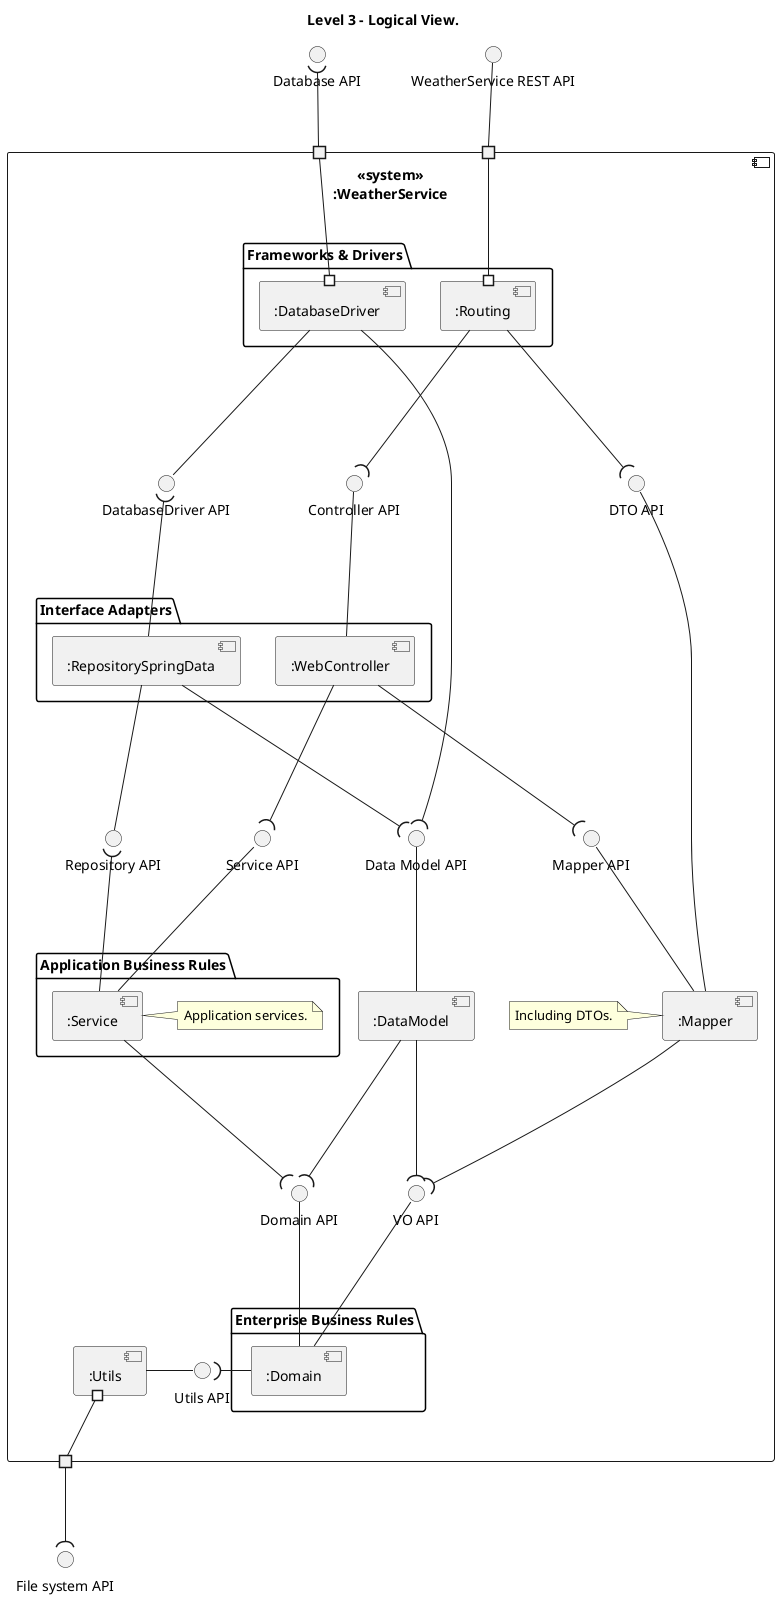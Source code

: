 @startuml
'https://plantuml.com/component-diagram

title Level 3 - Logical View.

'left to right direction

component "<<system>>\n:WeatherService" as WeatherService {

    package "Frameworks & Drivers" {
        component ":Routing" as Routing
        component ":DatabaseDriver" as DatabaseDriver
    }

    interface "Controller API" as ControllerAPI
    interface "DatabaseDriver API" as DatabaseDriverAPI

    package "Interface Adapters" {
        component ":WebController" as WebController
        component ":RepositorySpringData" as RepositorySpringData
    }

    interface "Mapper API" as MapperAPI
    component ":Mapper" as Mapper
    note left
    Including DTOs.
    end note
    interface "DTO API" as DTOAPI

    component ":DataModel" as DataModel
    interface "Data Model API" as DataModelAPI

    package "Application Business Rules" {
        component ":Service" as Service
        note right
        Application services.
        end note
    }

    package "Enterprise Business Rules" {
        component ":Domain" as Domain

    }

    component ":Utils" as Utils
    interface "Utils API" as UtilsAPI

    interface "Service API" as ServiceAPI
    interface "Domain API" as DomainAPI
    interface "VO API" as VOAPI
    interface "Repository API" as RepositoryAPI

    portin " " as WeatherServiceRESTAPIPort
    portout " " as FilesystemAPIPort
    portin " " as DatabaseAPIPort
}

interface "WeatherService REST API" as WeatherServiceRESTAPI
interface "File system API" as FilesystemAPI
interface "Database API" as DatabaseAPI

WeatherServiceRESTAPIPort -up- WeatherServiceRESTAPI
Routing #--up- WeatherServiceRESTAPIPort
FilesystemAPIPort -down-( FilesystemAPI
Utils #-down- FilesystemAPIPort
DatabaseAPIPort -up-( DatabaseAPI
DatabaseDriver #--up- DatabaseAPIPort

DatabaseDriver --down- DatabaseDriverAPI
DatabaseDriver --down-( DataModelAPI
RepositorySpringData --up-( DatabaseDriverAPI

WebController --up- ControllerAPI
Routing --down-( ControllerAPI
Routing --down-( DTOAPI
WebController --down-( ServiceAPI
WebController --down-( MapperAPI

Mapper --up- MapperAPI
Mapper --up- DTOAPI
Mapper --down-( VOAPI

Service --up- ServiceAPI
Service --up-( RepositoryAPI
Service --down-( DomainAPI

RepositorySpringData --down- RepositoryAPI
RepositorySpringData --down-( DataModelAPI

Domain --up- DomainAPI
Domain --up- VOAPI
Domain --left-( UtilsAPI

DataModel --up- DataModelAPI
DataModel --down-( DomainAPI
DataModel --down-( VOAPI

Utils --right- UtilsAPI

@enduml